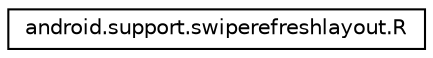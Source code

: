digraph "Graphical Class Hierarchy"
{
 // LATEX_PDF_SIZE
  edge [fontname="Helvetica",fontsize="10",labelfontname="Helvetica",labelfontsize="10"];
  node [fontname="Helvetica",fontsize="10",shape=record];
  rankdir="LR";
  Node0 [label="android.support.swiperefreshlayout.R",height=0.2,width=0.4,color="black", fillcolor="white", style="filled",URL="$classandroid_1_1support_1_1swiperefreshlayout_1_1_r.html",tooltip=" "];
}
